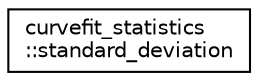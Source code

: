 digraph "Graphical Class Hierarchy"
{
  edge [fontname="Helvetica",fontsize="10",labelfontname="Helvetica",labelfontsize="10"];
  node [fontname="Helvetica",fontsize="10",shape=record];
  rankdir="LR";
  Node0 [label="curvefit_statistics\l::standard_deviation",height=0.2,width=0.4,color="black", fillcolor="white", style="filled",URL="$interfacecurvefit__statistics_1_1standard__deviation.html",tooltip="Computes the corrected standard deviation of a data set. "];
}
